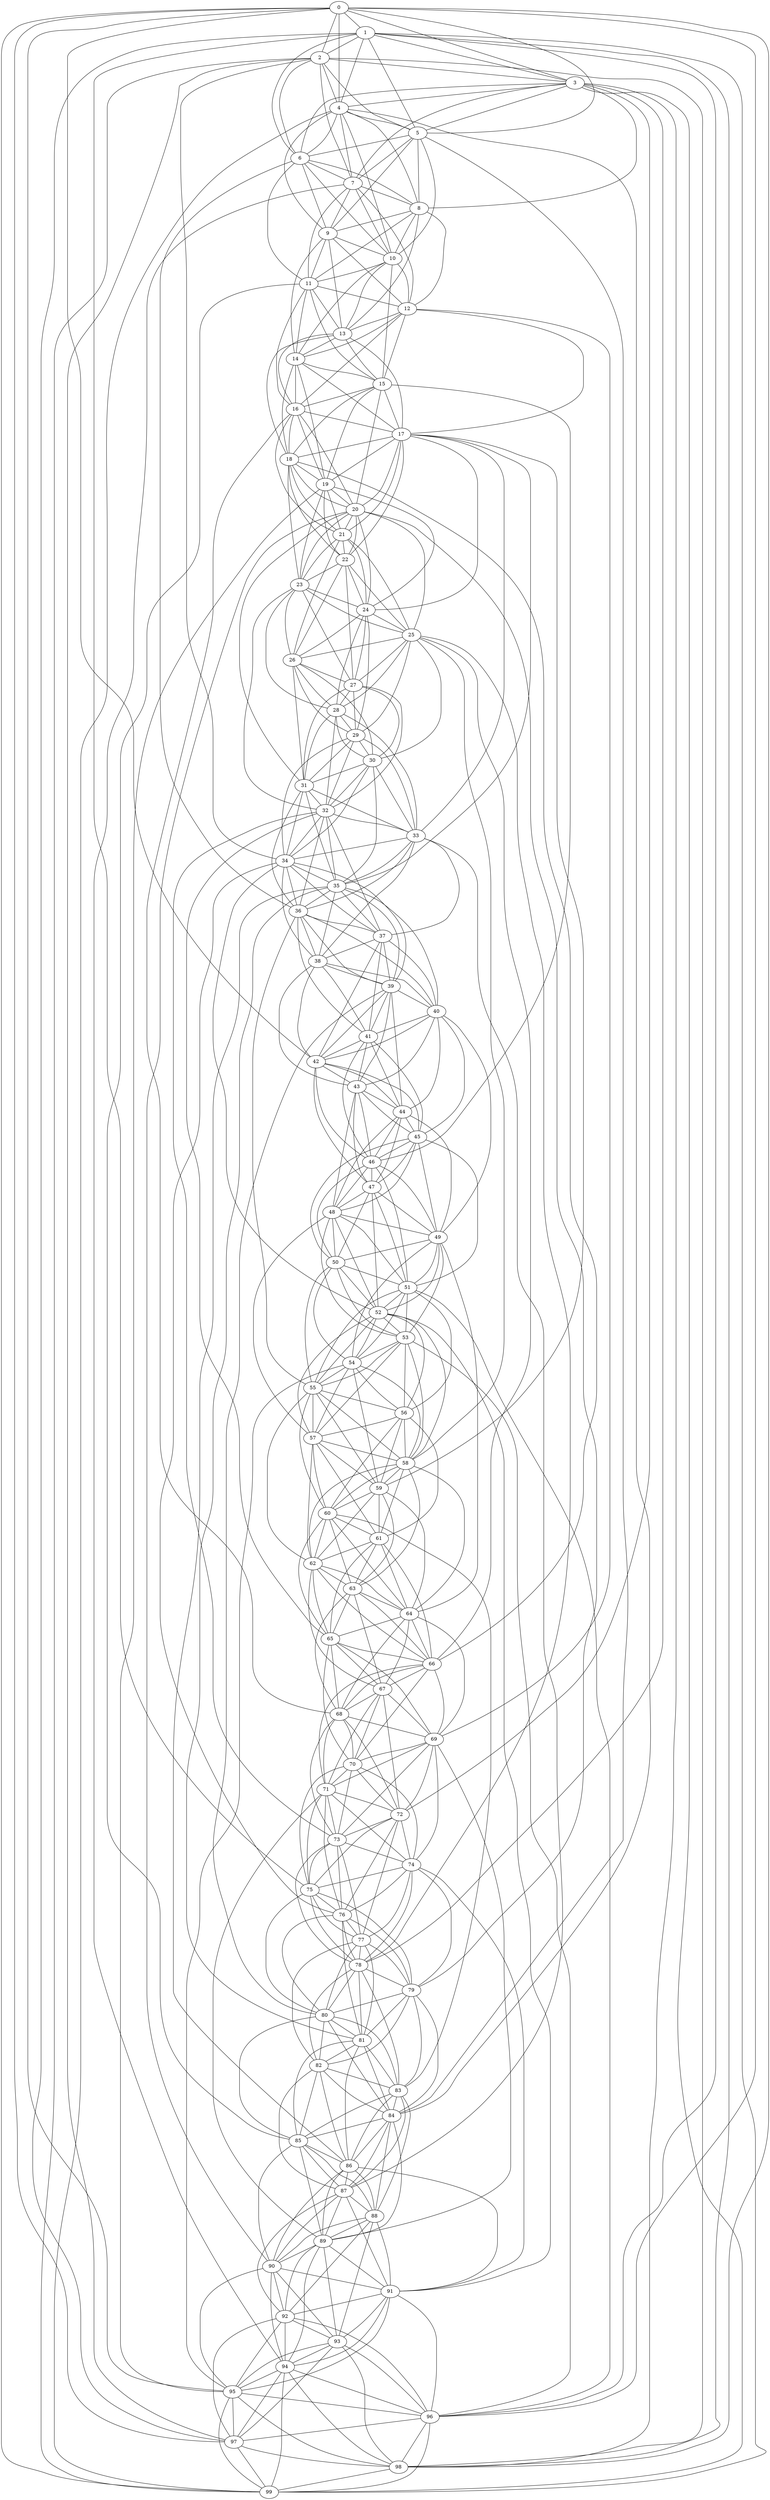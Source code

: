 graph g {0;1;2;3;4;5;6;7;8;9;10;11;12;13;14;15;16;17;18;19;20;21;22;23;24;25;26;27;28;29;30;31;32;33;34;35;36;37;38;39;40;41;42;43;44;45;46;47;48;49;50;51;52;53;54;55;56;57;58;59;60;61;62;63;64;65;66;67;68;69;70;71;72;73;74;75;76;77;78;79;80;81;82;83;84;85;86;87;88;89;90;91;92;93;94;95;96;97;98;99;0 -- 1;0 -- 2;0 -- 3;0 -- 4;0 -- 5;0 -- 42;0 -- 95;0 -- 96;0 -- 97;0 -- 98;0 -- 99;1 -- 2;1 -- 3;1 -- 4;1 -- 5;1 -- 6;1 -- 75;1 -- 96;1 -- 97;1 -- 98;1 -- 99;2 -- 3;2 -- 4;2 -- 5;2 -- 6;2 -- 7;2 -- 34;2 -- 97;2 -- 98;2 -- 99;3 -- 4;3 -- 5;3 -- 6;3 -- 7;3 -- 8;3 -- 72;3 -- 78;3 -- 98;3 -- 99;4 -- 5;4 -- 6;4 -- 7;4 -- 8;4 -- 9;4 -- 10;4 -- 84;4 -- 99;5 -- 6;5 -- 7;5 -- 8;5 -- 9;5 -- 10;5 -- 84;6 -- 7;6 -- 8;6 -- 9;6 -- 10;6 -- 11;6 -- 36;7 -- 8;7 -- 9;7 -- 10;7 -- 11;7 -- 12;7 -- 94;8 -- 9;8 -- 10;8 -- 11;8 -- 12;8 -- 13;9 -- 10;9 -- 11;9 -- 12;9 -- 13;9 -- 14;10 -- 11;10 -- 12;10 -- 13;10 -- 14;10 -- 15;11 -- 12;11 -- 13;11 -- 14;11 -- 15;11 -- 16;11 -- 85;12 -- 13;12 -- 14;12 -- 15;12 -- 16;12 -- 17;12 -- 69;13 -- 14;13 -- 15;13 -- 16;13 -- 17;13 -- 18;14 -- 15;14 -- 16;14 -- 17;14 -- 18;14 -- 19;15 -- 16;15 -- 17;15 -- 18;15 -- 19;15 -- 20;15 -- 46;16 -- 17;16 -- 18;16 -- 19;16 -- 20;16 -- 21;16 -- 68;17 -- 18;17 -- 19;17 -- 20;17 -- 21;17 -- 22;17 -- 24;17 -- 33;17 -- 35;17 -- 59;18 -- 19;18 -- 20;18 -- 21;18 -- 22;18 -- 23;18 -- 66;19 -- 20;19 -- 21;19 -- 22;19 -- 23;19 -- 24;19 -- 95;20 -- 21;20 -- 22;20 -- 23;20 -- 24;20 -- 25;20 -- 31;20 -- 79;20 -- 90;21 -- 22;21 -- 23;21 -- 24;21 -- 25;21 -- 26;22 -- 23;22 -- 24;22 -- 25;22 -- 26;22 -- 27;23 -- 24;23 -- 25;23 -- 26;23 -- 27;23 -- 28;23 -- 32;24 -- 25;24 -- 26;24 -- 27;24 -- 28;24 -- 29;25 -- 26;25 -- 27;25 -- 28;25 -- 29;25 -- 30;25 -- 58;25 -- 66;25 -- 78;26 -- 27;26 -- 28;26 -- 29;26 -- 30;26 -- 31;27 -- 28;27 -- 29;27 -- 30;27 -- 31;27 -- 32;28 -- 29;28 -- 30;28 -- 31;28 -- 32;28 -- 33;29 -- 30;29 -- 31;29 -- 32;29 -- 33;29 -- 34;30 -- 31;30 -- 32;30 -- 33;30 -- 34;30 -- 35;31 -- 32;31 -- 33;31 -- 34;31 -- 35;31 -- 36;32 -- 33;32 -- 34;32 -- 35;32 -- 36;32 -- 37;32 -- 65;32 -- 73;33 -- 34;33 -- 35;33 -- 36;33 -- 37;33 -- 38;33 -- 87;34 -- 35;34 -- 36;34 -- 37;34 -- 38;34 -- 39;34 -- 52;34 -- 76;35 -- 36;35 -- 37;35 -- 38;35 -- 39;35 -- 40;35 -- 81;35 -- 86;36 -- 37;36 -- 38;36 -- 39;36 -- 40;36 -- 41;36 -- 55;37 -- 38;37 -- 39;37 -- 40;37 -- 41;37 -- 42;38 -- 39;38 -- 40;38 -- 41;38 -- 42;38 -- 43;39 -- 40;39 -- 41;39 -- 42;39 -- 43;39 -- 44;39 -- 80;40 -- 41;40 -- 42;40 -- 43;40 -- 44;40 -- 45;40 -- 49;41 -- 42;41 -- 43;41 -- 44;41 -- 45;41 -- 46;42 -- 43;42 -- 44;42 -- 45;42 -- 46;42 -- 47;43 -- 44;43 -- 45;43 -- 46;43 -- 47;43 -- 48;44 -- 45;44 -- 46;44 -- 47;44 -- 48;44 -- 49;45 -- 46;45 -- 47;45 -- 48;45 -- 49;45 -- 50;45 -- 51;46 -- 47;46 -- 48;46 -- 49;46 -- 50;46 -- 51;47 -- 48;47 -- 49;47 -- 50;47 -- 51;47 -- 52;48 -- 49;48 -- 50;48 -- 51;48 -- 52;48 -- 53;48 -- 57;49 -- 50;49 -- 51;49 -- 52;49 -- 53;49 -- 54;49 -- 64;50 -- 51;50 -- 52;50 -- 53;50 -- 54;50 -- 55;51 -- 52;51 -- 53;51 -- 54;51 -- 55;51 -- 56;51 -- 96;52 -- 53;52 -- 54;52 -- 55;52 -- 56;52 -- 57;52 -- 58;52 -- 91;53 -- 54;53 -- 55;53 -- 56;53 -- 57;53 -- 58;53 -- 96;54 -- 55;54 -- 56;54 -- 57;54 -- 58;54 -- 59;54 -- 95;55 -- 56;55 -- 57;55 -- 58;55 -- 59;55 -- 60;55 -- 62;56 -- 57;56 -- 58;56 -- 59;56 -- 60;56 -- 61;57 -- 58;57 -- 59;57 -- 60;57 -- 61;57 -- 62;58 -- 59;58 -- 60;58 -- 61;58 -- 62;58 -- 63;58 -- 64;59 -- 60;59 -- 61;59 -- 62;59 -- 63;59 -- 64;60 -- 61;60 -- 62;60 -- 63;60 -- 64;60 -- 65;60 -- 83;61 -- 62;61 -- 63;61 -- 64;61 -- 65;61 -- 66;62 -- 63;62 -- 64;62 -- 65;62 -- 66;62 -- 67;63 -- 64;63 -- 65;63 -- 66;63 -- 67;63 -- 68;64 -- 65;64 -- 66;64 -- 67;64 -- 68;64 -- 69;65 -- 66;65 -- 67;65 -- 68;65 -- 69;65 -- 70;66 -- 67;66 -- 68;66 -- 69;66 -- 70;66 -- 71;67 -- 68;67 -- 69;67 -- 70;67 -- 71;67 -- 72;68 -- 69;68 -- 70;68 -- 71;68 -- 72;68 -- 73;69 -- 70;69 -- 71;69 -- 72;69 -- 73;69 -- 74;69 -- 89;70 -- 71;70 -- 72;70 -- 73;70 -- 74;70 -- 75;71 -- 72;71 -- 73;71 -- 74;71 -- 75;71 -- 76;71 -- 89;72 -- 73;72 -- 74;72 -- 75;72 -- 76;72 -- 77;73 -- 74;73 -- 75;73 -- 76;73 -- 77;73 -- 78;74 -- 75;74 -- 76;74 -- 77;74 -- 78;74 -- 79;74 -- 91;75 -- 76;75 -- 77;75 -- 78;75 -- 79;75 -- 80;76 -- 77;76 -- 78;76 -- 79;76 -- 80;76 -- 81;77 -- 78;77 -- 79;77 -- 80;77 -- 81;77 -- 82;78 -- 79;78 -- 80;78 -- 81;78 -- 82;78 -- 83;79 -- 80;79 -- 81;79 -- 82;79 -- 83;79 -- 84;80 -- 81;80 -- 82;80 -- 83;80 -- 84;80 -- 85;81 -- 82;81 -- 83;81 -- 84;81 -- 85;81 -- 86;82 -- 83;82 -- 84;82 -- 85;82 -- 86;82 -- 87;83 -- 84;83 -- 85;83 -- 86;83 -- 87;83 -- 88;84 -- 85;84 -- 86;84 -- 87;84 -- 88;84 -- 89;85 -- 86;85 -- 87;85 -- 88;85 -- 89;85 -- 90;86 -- 87;86 -- 88;86 -- 89;86 -- 90;86 -- 91;87 -- 88;87 -- 89;87 -- 90;87 -- 91;87 -- 92;88 -- 89;88 -- 90;88 -- 91;88 -- 92;88 -- 93;89 -- 90;89 -- 91;89 -- 92;89 -- 93;89 -- 94;90 -- 91;90 -- 92;90 -- 93;90 -- 94;90 -- 95;91 -- 92;91 -- 93;91 -- 94;91 -- 95;91 -- 96;92 -- 93;92 -- 94;92 -- 95;92 -- 96;92 -- 97;93 -- 94;93 -- 95;93 -- 96;93 -- 97;93 -- 98;94 -- 95;94 -- 96;94 -- 97;94 -- 98;94 -- 99;95 -- 96;95 -- 97;95 -- 98;95 -- 99;96 -- 97;96 -- 98;96 -- 99;97 -- 98;97 -- 99;98 -- 99;}